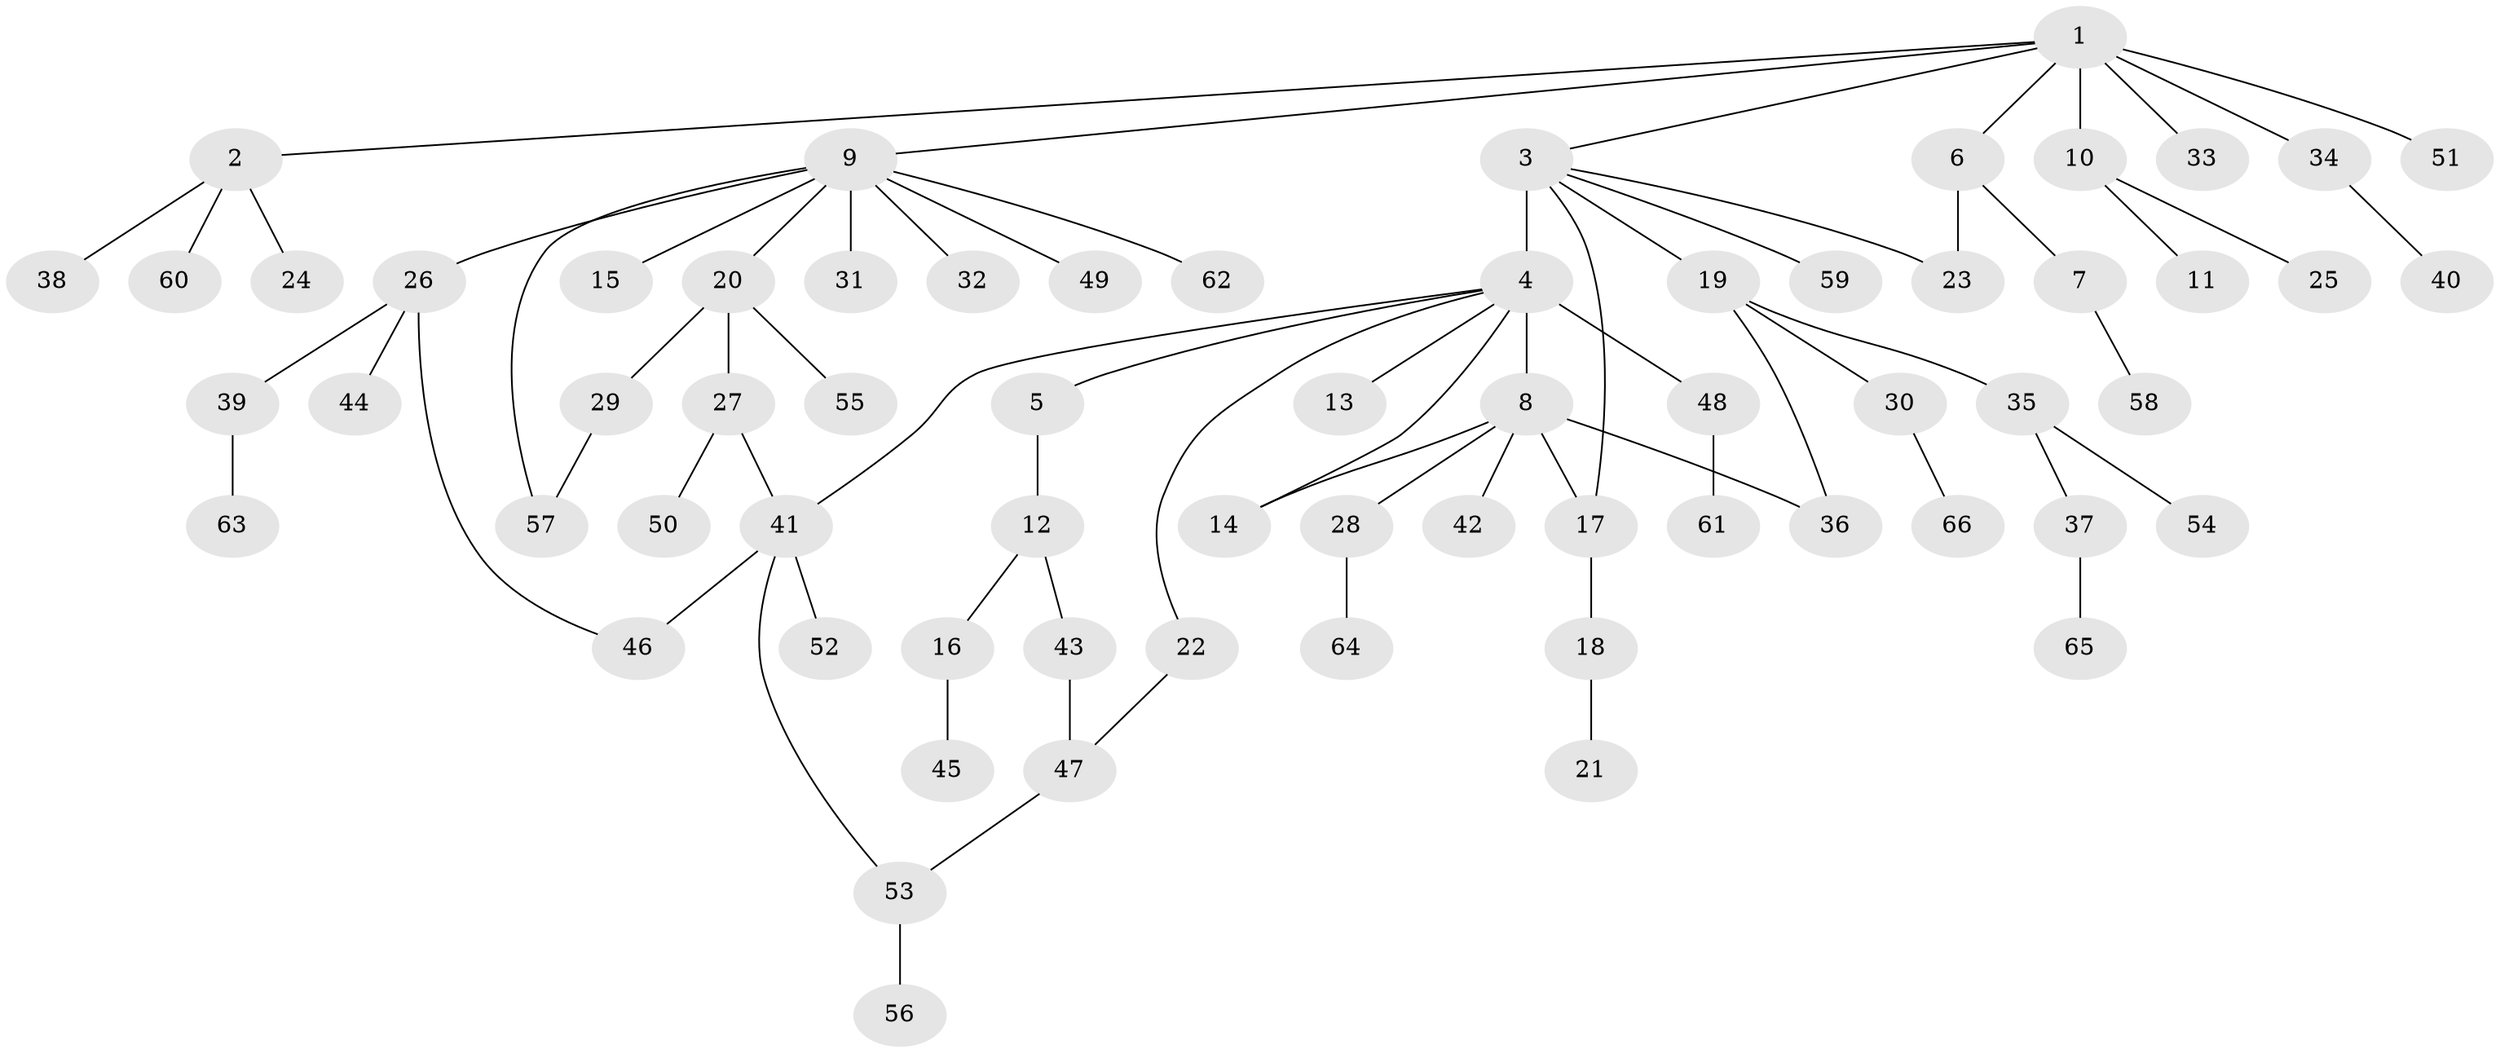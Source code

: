 // original degree distribution, {12: 0.007633587786259542, 4: 0.08396946564885496, 21: 0.007633587786259542, 3: 0.10687022900763359, 1: 0.5725190839694656, 10: 0.015267175572519083, 2: 0.17557251908396945, 6: 0.007633587786259542, 5: 0.015267175572519083, 8: 0.007633587786259542}
// Generated by graph-tools (version 1.1) at 2025/35/03/09/25 02:35:19]
// undirected, 66 vertices, 74 edges
graph export_dot {
graph [start="1"]
  node [color=gray90,style=filled];
  1;
  2;
  3;
  4;
  5;
  6;
  7;
  8;
  9;
  10;
  11;
  12;
  13;
  14;
  15;
  16;
  17;
  18;
  19;
  20;
  21;
  22;
  23;
  24;
  25;
  26;
  27;
  28;
  29;
  30;
  31;
  32;
  33;
  34;
  35;
  36;
  37;
  38;
  39;
  40;
  41;
  42;
  43;
  44;
  45;
  46;
  47;
  48;
  49;
  50;
  51;
  52;
  53;
  54;
  55;
  56;
  57;
  58;
  59;
  60;
  61;
  62;
  63;
  64;
  65;
  66;
  1 -- 2 [weight=1.0];
  1 -- 3 [weight=2.0];
  1 -- 6 [weight=1.0];
  1 -- 9 [weight=1.0];
  1 -- 10 [weight=1.0];
  1 -- 33 [weight=1.0];
  1 -- 34 [weight=1.0];
  1 -- 51 [weight=3.0];
  2 -- 24 [weight=1.0];
  2 -- 38 [weight=1.0];
  2 -- 60 [weight=1.0];
  3 -- 4 [weight=13.0];
  3 -- 17 [weight=1.0];
  3 -- 19 [weight=1.0];
  3 -- 23 [weight=1.0];
  3 -- 59 [weight=1.0];
  4 -- 5 [weight=1.0];
  4 -- 8 [weight=1.0];
  4 -- 13 [weight=1.0];
  4 -- 14 [weight=1.0];
  4 -- 22 [weight=1.0];
  4 -- 41 [weight=1.0];
  4 -- 48 [weight=1.0];
  5 -- 12 [weight=1.0];
  6 -- 7 [weight=1.0];
  6 -- 23 [weight=1.0];
  7 -- 58 [weight=1.0];
  8 -- 14 [weight=1.0];
  8 -- 17 [weight=1.0];
  8 -- 28 [weight=1.0];
  8 -- 36 [weight=4.0];
  8 -- 42 [weight=1.0];
  9 -- 15 [weight=1.0];
  9 -- 20 [weight=1.0];
  9 -- 26 [weight=1.0];
  9 -- 31 [weight=1.0];
  9 -- 32 [weight=1.0];
  9 -- 49 [weight=1.0];
  9 -- 57 [weight=1.0];
  9 -- 62 [weight=1.0];
  10 -- 11 [weight=1.0];
  10 -- 25 [weight=1.0];
  12 -- 16 [weight=1.0];
  12 -- 43 [weight=1.0];
  16 -- 45 [weight=1.0];
  17 -- 18 [weight=1.0];
  18 -- 21 [weight=2.0];
  19 -- 30 [weight=1.0];
  19 -- 35 [weight=2.0];
  19 -- 36 [weight=1.0];
  20 -- 27 [weight=1.0];
  20 -- 29 [weight=1.0];
  20 -- 55 [weight=1.0];
  22 -- 47 [weight=1.0];
  26 -- 39 [weight=1.0];
  26 -- 44 [weight=1.0];
  26 -- 46 [weight=1.0];
  27 -- 41 [weight=1.0];
  27 -- 50 [weight=1.0];
  28 -- 64 [weight=1.0];
  29 -- 57 [weight=1.0];
  30 -- 66 [weight=1.0];
  34 -- 40 [weight=1.0];
  35 -- 37 [weight=1.0];
  35 -- 54 [weight=1.0];
  37 -- 65 [weight=2.0];
  39 -- 63 [weight=1.0];
  41 -- 46 [weight=2.0];
  41 -- 52 [weight=1.0];
  41 -- 53 [weight=1.0];
  43 -- 47 [weight=1.0];
  47 -- 53 [weight=1.0];
  48 -- 61 [weight=2.0];
  53 -- 56 [weight=1.0];
}

